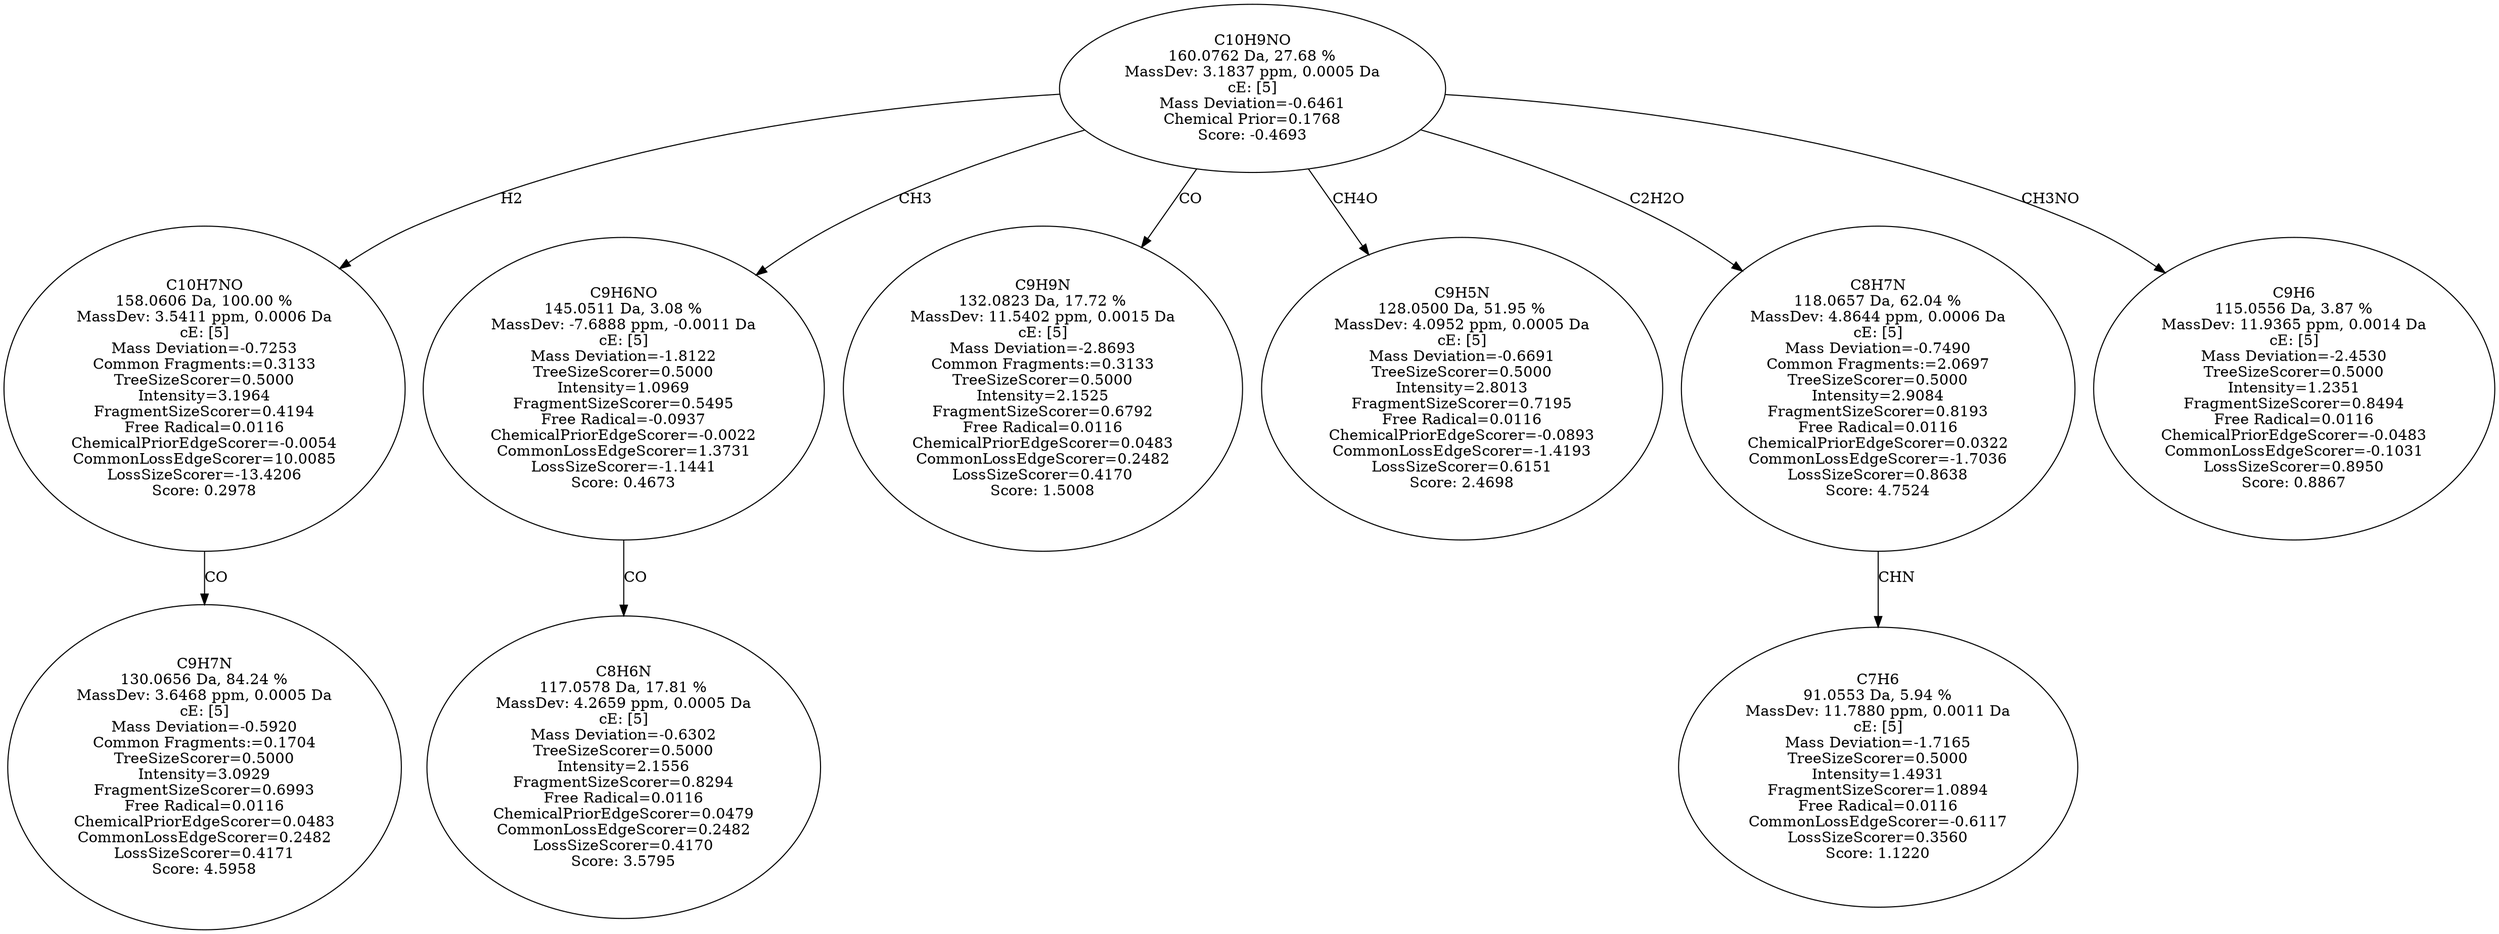 strict digraph {
v1 [label="C9H7N\n130.0656 Da, 84.24 %\nMassDev: 3.6468 ppm, 0.0005 Da\ncE: [5]\nMass Deviation=-0.5920\nCommon Fragments:=0.1704\nTreeSizeScorer=0.5000\nIntensity=3.0929\nFragmentSizeScorer=0.6993\nFree Radical=0.0116\nChemicalPriorEdgeScorer=0.0483\nCommonLossEdgeScorer=0.2482\nLossSizeScorer=0.4171\nScore: 4.5958"];
v2 [label="C10H7NO\n158.0606 Da, 100.00 %\nMassDev: 3.5411 ppm, 0.0006 Da\ncE: [5]\nMass Deviation=-0.7253\nCommon Fragments:=0.3133\nTreeSizeScorer=0.5000\nIntensity=3.1964\nFragmentSizeScorer=0.4194\nFree Radical=0.0116\nChemicalPriorEdgeScorer=-0.0054\nCommonLossEdgeScorer=10.0085\nLossSizeScorer=-13.4206\nScore: 0.2978"];
v3 [label="C8H6N\n117.0578 Da, 17.81 %\nMassDev: 4.2659 ppm, 0.0005 Da\ncE: [5]\nMass Deviation=-0.6302\nTreeSizeScorer=0.5000\nIntensity=2.1556\nFragmentSizeScorer=0.8294\nFree Radical=0.0116\nChemicalPriorEdgeScorer=0.0479\nCommonLossEdgeScorer=0.2482\nLossSizeScorer=0.4170\nScore: 3.5795"];
v4 [label="C9H6NO\n145.0511 Da, 3.08 %\nMassDev: -7.6888 ppm, -0.0011 Da\ncE: [5]\nMass Deviation=-1.8122\nTreeSizeScorer=0.5000\nIntensity=1.0969\nFragmentSizeScorer=0.5495\nFree Radical=-0.0937\nChemicalPriorEdgeScorer=-0.0022\nCommonLossEdgeScorer=1.3731\nLossSizeScorer=-1.1441\nScore: 0.4673"];
v5 [label="C9H9N\n132.0823 Da, 17.72 %\nMassDev: 11.5402 ppm, 0.0015 Da\ncE: [5]\nMass Deviation=-2.8693\nCommon Fragments:=0.3133\nTreeSizeScorer=0.5000\nIntensity=2.1525\nFragmentSizeScorer=0.6792\nFree Radical=0.0116\nChemicalPriorEdgeScorer=0.0483\nCommonLossEdgeScorer=0.2482\nLossSizeScorer=0.4170\nScore: 1.5008"];
v6 [label="C9H5N\n128.0500 Da, 51.95 %\nMassDev: 4.0952 ppm, 0.0005 Da\ncE: [5]\nMass Deviation=-0.6691\nTreeSizeScorer=0.5000\nIntensity=2.8013\nFragmentSizeScorer=0.7195\nFree Radical=0.0116\nChemicalPriorEdgeScorer=-0.0893\nCommonLossEdgeScorer=-1.4193\nLossSizeScorer=0.6151\nScore: 2.4698"];
v7 [label="C7H6\n91.0553 Da, 5.94 %\nMassDev: 11.7880 ppm, 0.0011 Da\ncE: [5]\nMass Deviation=-1.7165\nTreeSizeScorer=0.5000\nIntensity=1.4931\nFragmentSizeScorer=1.0894\nFree Radical=0.0116\nCommonLossEdgeScorer=-0.6117\nLossSizeScorer=0.3560\nScore: 1.1220"];
v8 [label="C8H7N\n118.0657 Da, 62.04 %\nMassDev: 4.8644 ppm, 0.0006 Da\ncE: [5]\nMass Deviation=-0.7490\nCommon Fragments:=2.0697\nTreeSizeScorer=0.5000\nIntensity=2.9084\nFragmentSizeScorer=0.8193\nFree Radical=0.0116\nChemicalPriorEdgeScorer=0.0322\nCommonLossEdgeScorer=-1.7036\nLossSizeScorer=0.8638\nScore: 4.7524"];
v9 [label="C9H6\n115.0556 Da, 3.87 %\nMassDev: 11.9365 ppm, 0.0014 Da\ncE: [5]\nMass Deviation=-2.4530\nTreeSizeScorer=0.5000\nIntensity=1.2351\nFragmentSizeScorer=0.8494\nFree Radical=0.0116\nChemicalPriorEdgeScorer=-0.0483\nCommonLossEdgeScorer=-0.1031\nLossSizeScorer=0.8950\nScore: 0.8867"];
v10 [label="C10H9NO\n160.0762 Da, 27.68 %\nMassDev: 3.1837 ppm, 0.0005 Da\ncE: [5]\nMass Deviation=-0.6461\nChemical Prior=0.1768\nScore: -0.4693"];
v2 -> v1 [label="CO"];
v10 -> v2 [label="H2"];
v4 -> v3 [label="CO"];
v10 -> v4 [label="CH3"];
v10 -> v5 [label="CO"];
v10 -> v6 [label="CH4O"];
v8 -> v7 [label="CHN"];
v10 -> v8 [label="C2H2O"];
v10 -> v9 [label="CH3NO"];
}
